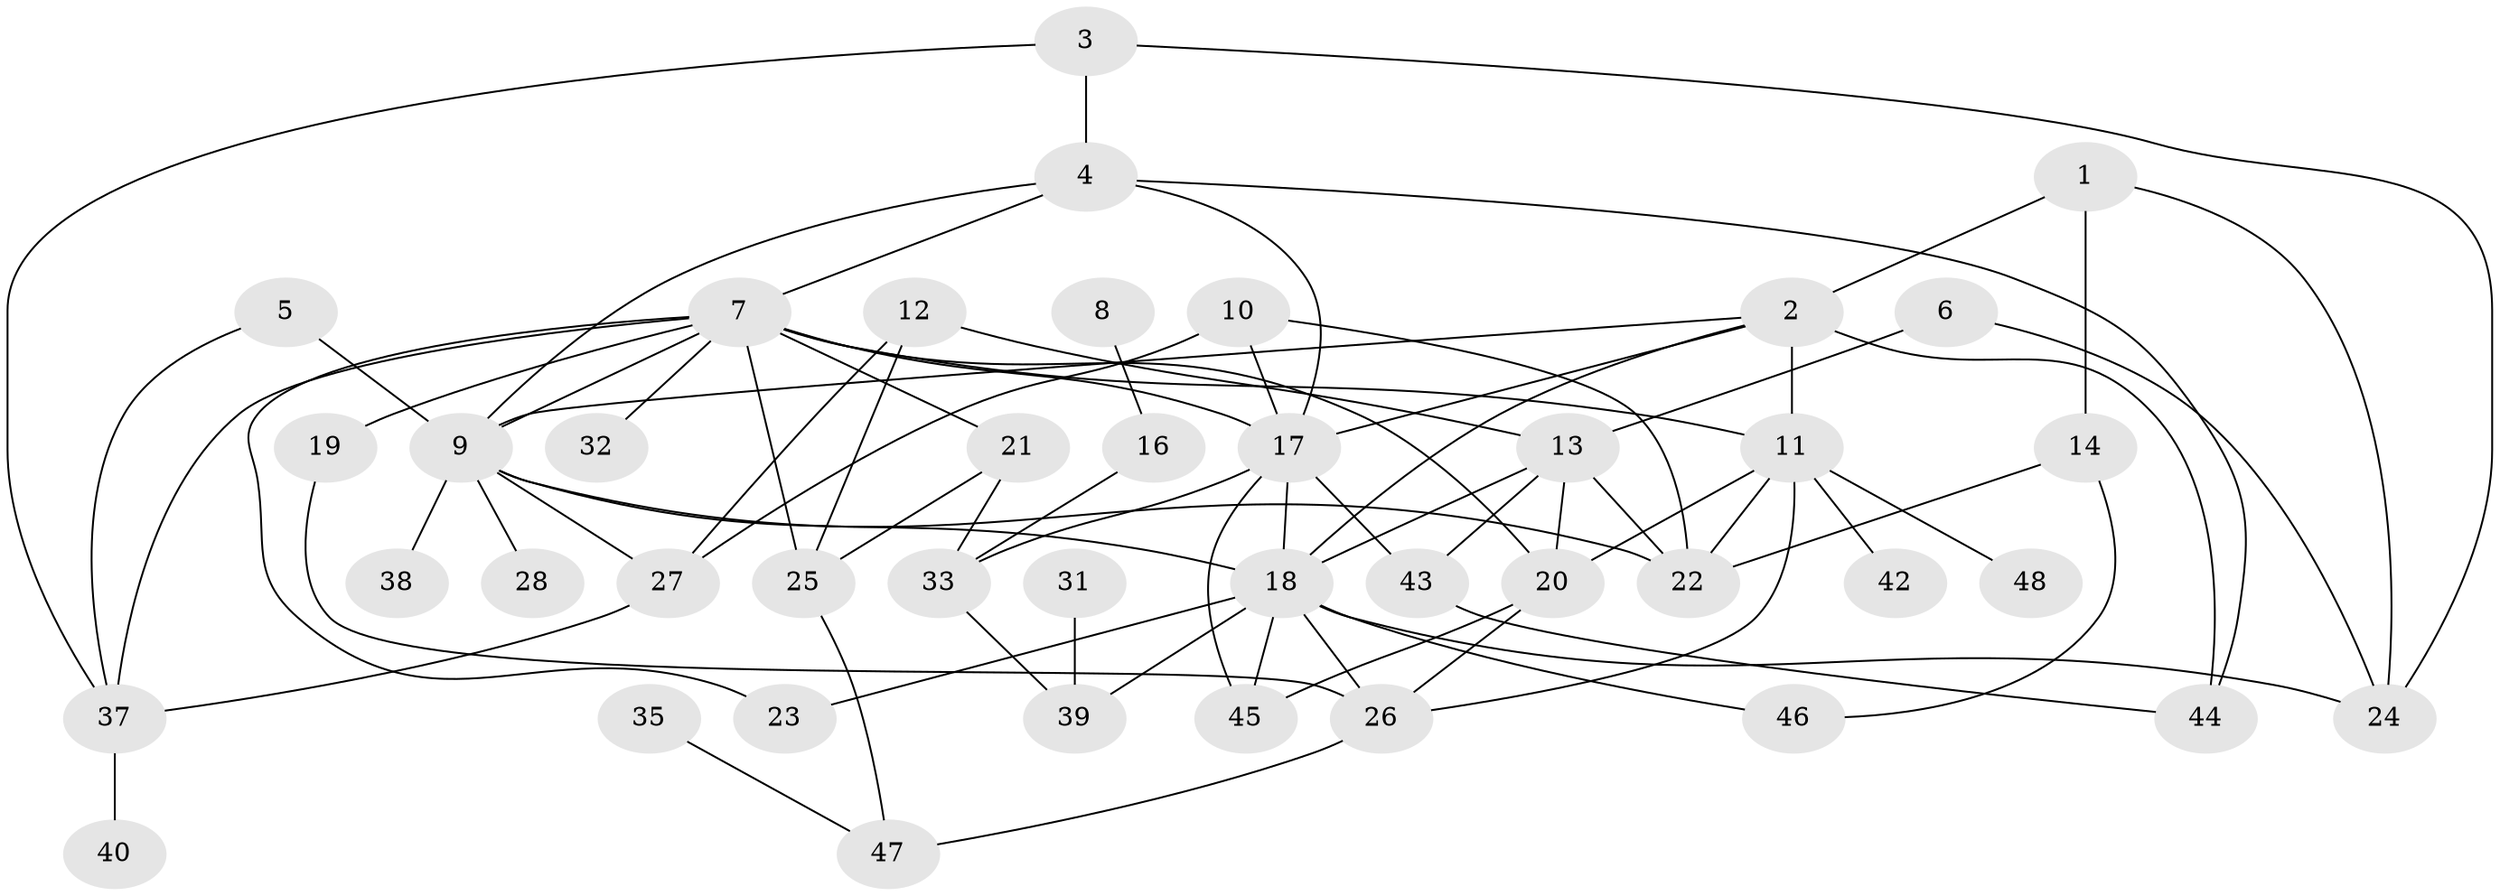 // original degree distribution, {3: 0.17708333333333334, 4: 0.20833333333333334, 2: 0.3125, 5: 0.08333333333333333, 1: 0.11458333333333333, 0: 0.0625, 6: 0.041666666666666664}
// Generated by graph-tools (version 1.1) at 2025/48/03/04/25 22:48:01]
// undirected, 42 vertices, 76 edges
graph export_dot {
  node [color=gray90,style=filled];
  1;
  2;
  3;
  4;
  5;
  6;
  7;
  8;
  9;
  10;
  11;
  12;
  13;
  14;
  16;
  17;
  18;
  19;
  20;
  21;
  22;
  23;
  24;
  25;
  26;
  27;
  28;
  31;
  32;
  33;
  35;
  37;
  38;
  39;
  40;
  42;
  43;
  44;
  45;
  46;
  47;
  48;
  1 -- 2 [weight=1.0];
  1 -- 14 [weight=1.0];
  1 -- 24 [weight=1.0];
  2 -- 9 [weight=1.0];
  2 -- 11 [weight=2.0];
  2 -- 17 [weight=1.0];
  2 -- 18 [weight=1.0];
  2 -- 44 [weight=2.0];
  3 -- 4 [weight=2.0];
  3 -- 24 [weight=1.0];
  3 -- 37 [weight=1.0];
  4 -- 7 [weight=1.0];
  4 -- 9 [weight=1.0];
  4 -- 17 [weight=1.0];
  4 -- 44 [weight=1.0];
  5 -- 9 [weight=1.0];
  5 -- 37 [weight=1.0];
  6 -- 13 [weight=1.0];
  6 -- 24 [weight=1.0];
  7 -- 9 [weight=1.0];
  7 -- 11 [weight=1.0];
  7 -- 17 [weight=1.0];
  7 -- 19 [weight=1.0];
  7 -- 20 [weight=2.0];
  7 -- 21 [weight=1.0];
  7 -- 23 [weight=1.0];
  7 -- 25 [weight=1.0];
  7 -- 32 [weight=1.0];
  7 -- 37 [weight=1.0];
  8 -- 16 [weight=1.0];
  9 -- 18 [weight=1.0];
  9 -- 22 [weight=1.0];
  9 -- 27 [weight=1.0];
  9 -- 28 [weight=1.0];
  9 -- 38 [weight=1.0];
  10 -- 17 [weight=1.0];
  10 -- 22 [weight=1.0];
  10 -- 27 [weight=1.0];
  11 -- 20 [weight=2.0];
  11 -- 22 [weight=1.0];
  11 -- 26 [weight=1.0];
  11 -- 42 [weight=3.0];
  11 -- 48 [weight=1.0];
  12 -- 13 [weight=1.0];
  12 -- 25 [weight=1.0];
  12 -- 27 [weight=1.0];
  13 -- 18 [weight=1.0];
  13 -- 20 [weight=1.0];
  13 -- 22 [weight=1.0];
  13 -- 43 [weight=1.0];
  14 -- 22 [weight=1.0];
  14 -- 46 [weight=1.0];
  16 -- 33 [weight=1.0];
  17 -- 18 [weight=1.0];
  17 -- 33 [weight=1.0];
  17 -- 43 [weight=1.0];
  17 -- 45 [weight=1.0];
  18 -- 23 [weight=1.0];
  18 -- 24 [weight=1.0];
  18 -- 26 [weight=1.0];
  18 -- 39 [weight=1.0];
  18 -- 45 [weight=1.0];
  18 -- 46 [weight=1.0];
  19 -- 26 [weight=1.0];
  20 -- 26 [weight=1.0];
  20 -- 45 [weight=1.0];
  21 -- 25 [weight=1.0];
  21 -- 33 [weight=1.0];
  25 -- 47 [weight=1.0];
  26 -- 47 [weight=1.0];
  27 -- 37 [weight=1.0];
  31 -- 39 [weight=1.0];
  33 -- 39 [weight=1.0];
  35 -- 47 [weight=1.0];
  37 -- 40 [weight=1.0];
  43 -- 44 [weight=1.0];
}
